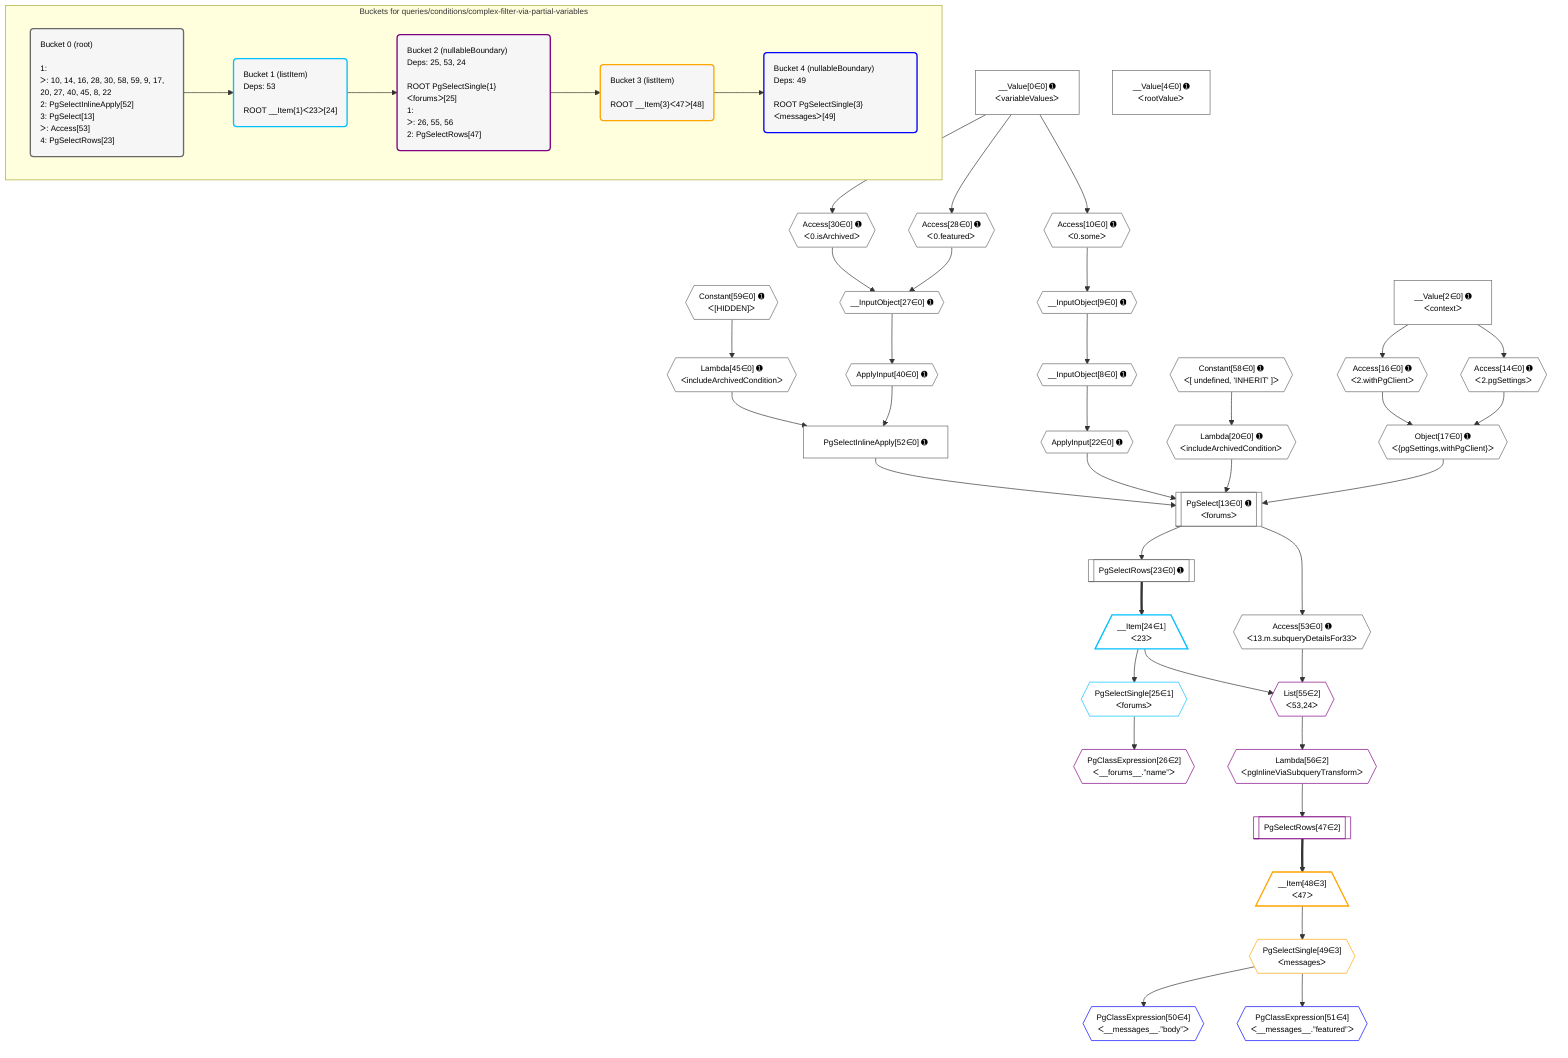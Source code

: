 %%{init: {'themeVariables': { 'fontSize': '12px'}}}%%
graph TD
    classDef path fill:#eee,stroke:#000,color:#000
    classDef plan fill:#fff,stroke-width:1px,color:#000
    classDef itemplan fill:#fff,stroke-width:2px,color:#000
    classDef unbatchedplan fill:#dff,stroke-width:1px,color:#000
    classDef sideeffectplan fill:#fcc,stroke-width:2px,color:#000
    classDef bucket fill:#f6f6f6,color:#000,stroke-width:2px,text-align:left

    subgraph "Buckets for queries/conditions/complex-filter-via-partial-variables"
    Bucket0("Bucket 0 (root)<br /><br />1: <br />ᐳ: 10, 14, 16, 28, 30, 58, 59, 9, 17, 20, 27, 40, 45, 8, 22<br />2: PgSelectInlineApply[52]<br />3: PgSelect[13]<br />ᐳ: Access[53]<br />4: PgSelectRows[23]"):::bucket
    Bucket1("Bucket 1 (listItem)<br />Deps: 53<br /><br />ROOT __Item{1}ᐸ23ᐳ[24]"):::bucket
    Bucket2("Bucket 2 (nullableBoundary)<br />Deps: 25, 53, 24<br /><br />ROOT PgSelectSingle{1}ᐸforumsᐳ[25]<br />1: <br />ᐳ: 26, 55, 56<br />2: PgSelectRows[47]"):::bucket
    Bucket3("Bucket 3 (listItem)<br /><br />ROOT __Item{3}ᐸ47ᐳ[48]"):::bucket
    Bucket4("Bucket 4 (nullableBoundary)<br />Deps: 49<br /><br />ROOT PgSelectSingle{3}ᐸmessagesᐳ[49]"):::bucket
    end
    Bucket0 --> Bucket1
    Bucket1 --> Bucket2
    Bucket2 --> Bucket3
    Bucket3 --> Bucket4

    %% plan dependencies
    PgSelect13[["PgSelect[13∈0] ➊<br />ᐸforumsᐳ"]]:::plan
    Object17{{"Object[17∈0] ➊<br />ᐸ{pgSettings,withPgClient}ᐳ"}}:::plan
    Lambda20{{"Lambda[20∈0] ➊<br />ᐸincludeArchivedConditionᐳ"}}:::plan
    ApplyInput22{{"ApplyInput[22∈0] ➊"}}:::plan
    PgSelectInlineApply52["PgSelectInlineApply[52∈0] ➊"]:::plan
    Object17 & Lambda20 & ApplyInput22 & PgSelectInlineApply52 --> PgSelect13
    Access14{{"Access[14∈0] ➊<br />ᐸ2.pgSettingsᐳ"}}:::plan
    Access16{{"Access[16∈0] ➊<br />ᐸ2.withPgClientᐳ"}}:::plan
    Access14 & Access16 --> Object17
    __InputObject27{{"__InputObject[27∈0] ➊"}}:::plan
    Access28{{"Access[28∈0] ➊<br />ᐸ0.featuredᐳ"}}:::plan
    Access30{{"Access[30∈0] ➊<br />ᐸ0.isArchivedᐳ"}}:::plan
    Access28 & Access30 --> __InputObject27
    ApplyInput40{{"ApplyInput[40∈0] ➊"}}:::plan
    Lambda45{{"Lambda[45∈0] ➊<br />ᐸincludeArchivedConditionᐳ"}}:::plan
    ApplyInput40 & Lambda45 --> PgSelectInlineApply52
    __InputObject8{{"__InputObject[8∈0] ➊"}}:::plan
    __InputObject9{{"__InputObject[9∈0] ➊"}}:::plan
    __InputObject9 --> __InputObject8
    Access10{{"Access[10∈0] ➊<br />ᐸ0.someᐳ"}}:::plan
    Access10 --> __InputObject9
    __Value0["__Value[0∈0] ➊<br />ᐸvariableValuesᐳ"]:::plan
    __Value0 --> Access10
    __Value2["__Value[2∈0] ➊<br />ᐸcontextᐳ"]:::plan
    __Value2 --> Access14
    __Value2 --> Access16
    Constant58{{"Constant[58∈0] ➊<br />ᐸ[ undefined, 'INHERIT' ]ᐳ"}}:::plan
    Constant58 --> Lambda20
    __InputObject8 --> ApplyInput22
    PgSelectRows23[["PgSelectRows[23∈0] ➊"]]:::plan
    PgSelect13 --> PgSelectRows23
    __Value0 --> Access28
    __Value0 --> Access30
    __InputObject27 --> ApplyInput40
    Constant59{{"Constant[59∈0] ➊<br />ᐸ[HIDDEN]ᐳ"}}:::plan
    Constant59 --> Lambda45
    Access53{{"Access[53∈0] ➊<br />ᐸ13.m.subqueryDetailsFor33ᐳ"}}:::plan
    PgSelect13 --> Access53
    __Value4["__Value[4∈0] ➊<br />ᐸrootValueᐳ"]:::plan
    __Item24[/"__Item[24∈1]<br />ᐸ23ᐳ"\]:::itemplan
    PgSelectRows23 ==> __Item24
    PgSelectSingle25{{"PgSelectSingle[25∈1]<br />ᐸforumsᐳ"}}:::plan
    __Item24 --> PgSelectSingle25
    List55{{"List[55∈2]<br />ᐸ53,24ᐳ"}}:::plan
    Access53 & __Item24 --> List55
    PgClassExpression26{{"PgClassExpression[26∈2]<br />ᐸ__forums__.”name”ᐳ"}}:::plan
    PgSelectSingle25 --> PgClassExpression26
    PgSelectRows47[["PgSelectRows[47∈2]"]]:::plan
    Lambda56{{"Lambda[56∈2]<br />ᐸpgInlineViaSubqueryTransformᐳ"}}:::plan
    Lambda56 --> PgSelectRows47
    List55 --> Lambda56
    __Item48[/"__Item[48∈3]<br />ᐸ47ᐳ"\]:::itemplan
    PgSelectRows47 ==> __Item48
    PgSelectSingle49{{"PgSelectSingle[49∈3]<br />ᐸmessagesᐳ"}}:::plan
    __Item48 --> PgSelectSingle49
    PgClassExpression50{{"PgClassExpression[50∈4]<br />ᐸ__messages__.”body”ᐳ"}}:::plan
    PgSelectSingle49 --> PgClassExpression50
    PgClassExpression51{{"PgClassExpression[51∈4]<br />ᐸ__messages__.”featured”ᐳ"}}:::plan
    PgSelectSingle49 --> PgClassExpression51

    %% define steps
    classDef bucket0 stroke:#696969
    class Bucket0,__Value0,__Value2,__Value4,__InputObject8,__InputObject9,Access10,PgSelect13,Access14,Access16,Object17,Lambda20,ApplyInput22,PgSelectRows23,__InputObject27,Access28,Access30,ApplyInput40,Lambda45,PgSelectInlineApply52,Access53,Constant58,Constant59 bucket0
    classDef bucket1 stroke:#00bfff
    class Bucket1,__Item24,PgSelectSingle25 bucket1
    classDef bucket2 stroke:#7f007f
    class Bucket2,PgClassExpression26,PgSelectRows47,List55,Lambda56 bucket2
    classDef bucket3 stroke:#ffa500
    class Bucket3,__Item48,PgSelectSingle49 bucket3
    classDef bucket4 stroke:#0000ff
    class Bucket4,PgClassExpression50,PgClassExpression51 bucket4
